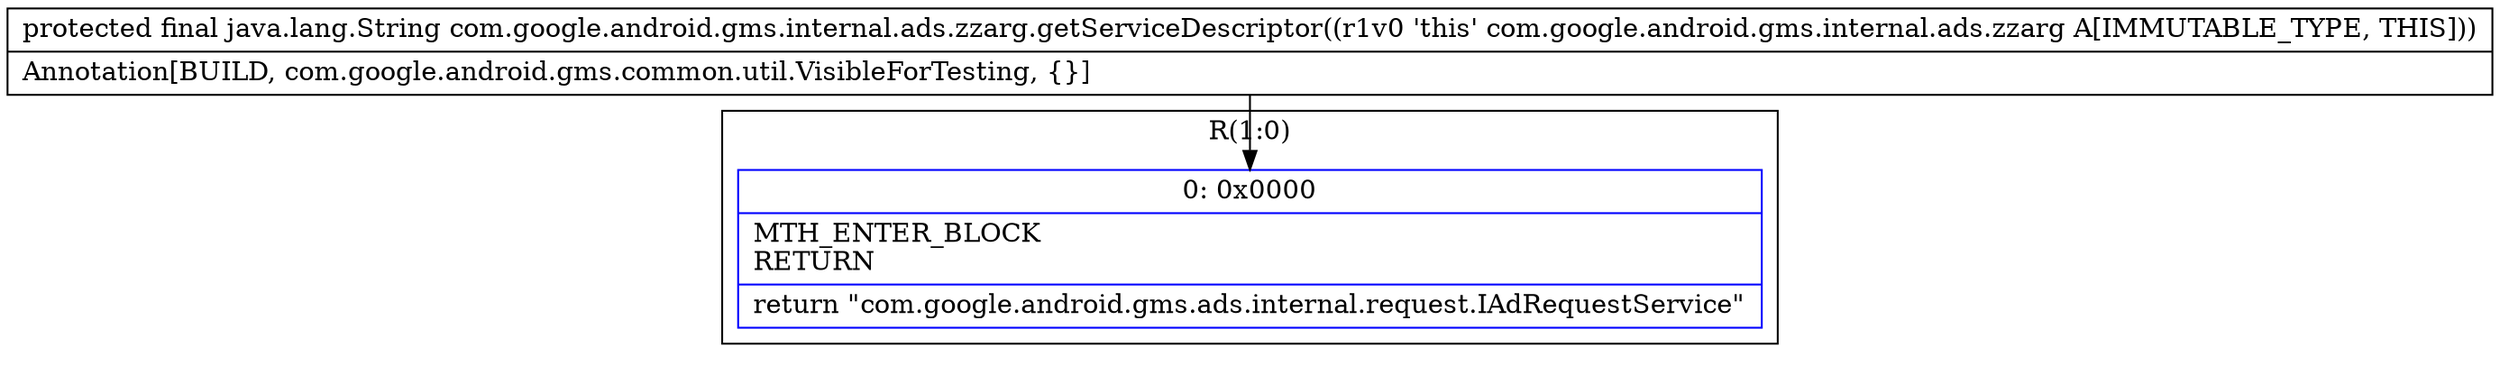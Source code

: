 digraph "CFG forcom.google.android.gms.internal.ads.zzarg.getServiceDescriptor()Ljava\/lang\/String;" {
subgraph cluster_Region_758193371 {
label = "R(1:0)";
node [shape=record,color=blue];
Node_0 [shape=record,label="{0\:\ 0x0000|MTH_ENTER_BLOCK\lRETURN\l|return \"com.google.android.gms.ads.internal.request.IAdRequestService\"\l}"];
}
MethodNode[shape=record,label="{protected final java.lang.String com.google.android.gms.internal.ads.zzarg.getServiceDescriptor((r1v0 'this' com.google.android.gms.internal.ads.zzarg A[IMMUTABLE_TYPE, THIS]))  | Annotation[BUILD, com.google.android.gms.common.util.VisibleForTesting, \{\}]\l}"];
MethodNode -> Node_0;
}

